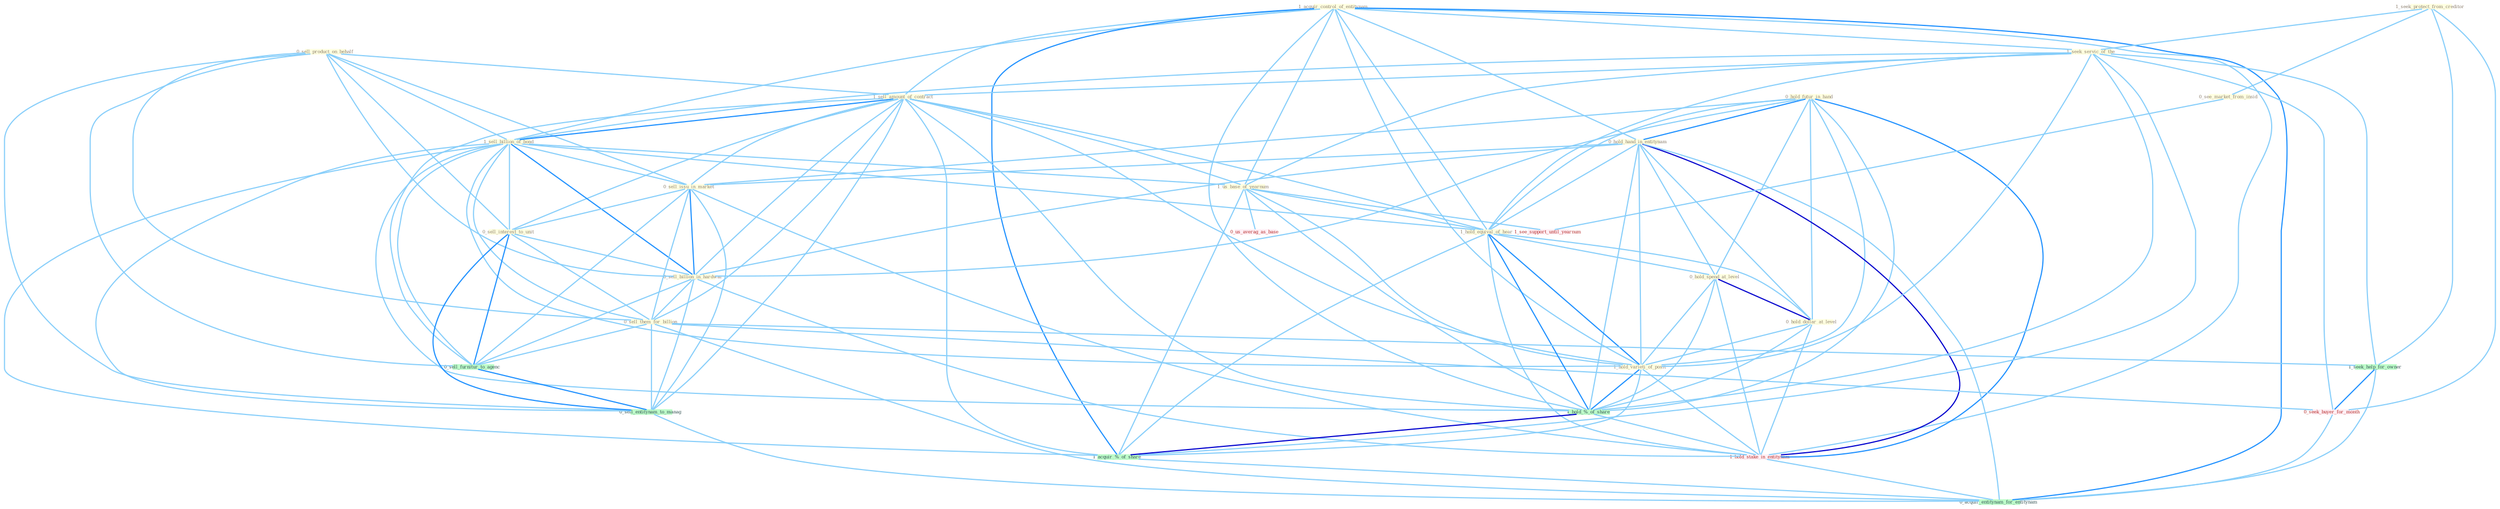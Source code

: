 Graph G{ 
    node
    [shape=polygon,style=filled,width=.5,height=.06,color="#BDFCC9",fixedsize=true,fontsize=4,
    fontcolor="#2f4f4f"];
    {node
    [color="#ffffe0", fontcolor="#8b7d6b"] "0_sell_product_on_behalf " "1_acquir_control_of_entitynam " "1_seek_protect_from_creditor " "0_hold_futur_in_hand " "0_hold_hand_in_entitynam " "1_seek_servic_of_the " "0_see_market_from_insid " "1_sell_amount_of_contract " "1_sell_billion_of_bond " "1_us_base_of_yearnum " "0_sell_issu_in_market " "1_hold_equival_of_hear " "0_sell_interest_to_unit " "0_hold_spend_at_level " "0_hold_dollar_at_level " "0_sell_billion_in_hardwar " "1_hold_varieti_of_posit " "0_sell_them_for_billion "}
{node [color="#fff0f5", fontcolor="#b22222"] "1_hold_stake_in_entitynam " "0_seek_buyer_for_month " "1_see_support_until_yearnum " "0_us_averag_as_base "}
edge [color="#B0E2FF"];

	"0_sell_product_on_behalf " -- "1_sell_amount_of_contract " [w="1", color="#87cefa" ];
	"0_sell_product_on_behalf " -- "1_sell_billion_of_bond " [w="1", color="#87cefa" ];
	"0_sell_product_on_behalf " -- "0_sell_issu_in_market " [w="1", color="#87cefa" ];
	"0_sell_product_on_behalf " -- "0_sell_interest_to_unit " [w="1", color="#87cefa" ];
	"0_sell_product_on_behalf " -- "0_sell_billion_in_hardwar " [w="1", color="#87cefa" ];
	"0_sell_product_on_behalf " -- "0_sell_them_for_billion " [w="1", color="#87cefa" ];
	"0_sell_product_on_behalf " -- "0_sell_furnitur_to_agenc " [w="1", color="#87cefa" ];
	"0_sell_product_on_behalf " -- "0_sell_entitynam_to_manag " [w="1", color="#87cefa" ];
	"1_acquir_control_of_entitynam " -- "0_hold_hand_in_entitynam " [w="1", color="#87cefa" ];
	"1_acquir_control_of_entitynam " -- "1_seek_servic_of_the " [w="1", color="#87cefa" ];
	"1_acquir_control_of_entitynam " -- "1_sell_amount_of_contract " [w="1", color="#87cefa" ];
	"1_acquir_control_of_entitynam " -- "1_sell_billion_of_bond " [w="1", color="#87cefa" ];
	"1_acquir_control_of_entitynam " -- "1_us_base_of_yearnum " [w="1", color="#87cefa" ];
	"1_acquir_control_of_entitynam " -- "1_hold_equival_of_hear " [w="1", color="#87cefa" ];
	"1_acquir_control_of_entitynam " -- "1_hold_varieti_of_posit " [w="1", color="#87cefa" ];
	"1_acquir_control_of_entitynam " -- "1_hold_%_of_share " [w="1", color="#87cefa" ];
	"1_acquir_control_of_entitynam " -- "1_hold_stake_in_entitynam " [w="1", color="#87cefa" ];
	"1_acquir_control_of_entitynam " -- "1_acquir_%_of_share " [w="2", color="#1e90ff" , len=0.8];
	"1_acquir_control_of_entitynam " -- "0_acquir_entitynam_for_entitynam " [w="2", color="#1e90ff" , len=0.8];
	"1_seek_protect_from_creditor " -- "1_seek_servic_of_the " [w="1", color="#87cefa" ];
	"1_seek_protect_from_creditor " -- "0_see_market_from_insid " [w="1", color="#87cefa" ];
	"1_seek_protect_from_creditor " -- "1_seek_help_for_owner " [w="1", color="#87cefa" ];
	"1_seek_protect_from_creditor " -- "0_seek_buyer_for_month " [w="1", color="#87cefa" ];
	"0_hold_futur_in_hand " -- "0_hold_hand_in_entitynam " [w="2", color="#1e90ff" , len=0.8];
	"0_hold_futur_in_hand " -- "0_sell_issu_in_market " [w="1", color="#87cefa" ];
	"0_hold_futur_in_hand " -- "1_hold_equival_of_hear " [w="1", color="#87cefa" ];
	"0_hold_futur_in_hand " -- "0_hold_spend_at_level " [w="1", color="#87cefa" ];
	"0_hold_futur_in_hand " -- "0_hold_dollar_at_level " [w="1", color="#87cefa" ];
	"0_hold_futur_in_hand " -- "0_sell_billion_in_hardwar " [w="1", color="#87cefa" ];
	"0_hold_futur_in_hand " -- "1_hold_varieti_of_posit " [w="1", color="#87cefa" ];
	"0_hold_futur_in_hand " -- "1_hold_%_of_share " [w="1", color="#87cefa" ];
	"0_hold_futur_in_hand " -- "1_hold_stake_in_entitynam " [w="2", color="#1e90ff" , len=0.8];
	"0_hold_hand_in_entitynam " -- "0_sell_issu_in_market " [w="1", color="#87cefa" ];
	"0_hold_hand_in_entitynam " -- "1_hold_equival_of_hear " [w="1", color="#87cefa" ];
	"0_hold_hand_in_entitynam " -- "0_hold_spend_at_level " [w="1", color="#87cefa" ];
	"0_hold_hand_in_entitynam " -- "0_hold_dollar_at_level " [w="1", color="#87cefa" ];
	"0_hold_hand_in_entitynam " -- "0_sell_billion_in_hardwar " [w="1", color="#87cefa" ];
	"0_hold_hand_in_entitynam " -- "1_hold_varieti_of_posit " [w="1", color="#87cefa" ];
	"0_hold_hand_in_entitynam " -- "1_hold_%_of_share " [w="1", color="#87cefa" ];
	"0_hold_hand_in_entitynam " -- "1_hold_stake_in_entitynam " [w="3", color="#0000cd" , len=0.6];
	"0_hold_hand_in_entitynam " -- "0_acquir_entitynam_for_entitynam " [w="1", color="#87cefa" ];
	"1_seek_servic_of_the " -- "1_sell_amount_of_contract " [w="1", color="#87cefa" ];
	"1_seek_servic_of_the " -- "1_sell_billion_of_bond " [w="1", color="#87cefa" ];
	"1_seek_servic_of_the " -- "1_us_base_of_yearnum " [w="1", color="#87cefa" ];
	"1_seek_servic_of_the " -- "1_hold_equival_of_hear " [w="1", color="#87cefa" ];
	"1_seek_servic_of_the " -- "1_hold_varieti_of_posit " [w="1", color="#87cefa" ];
	"1_seek_servic_of_the " -- "1_hold_%_of_share " [w="1", color="#87cefa" ];
	"1_seek_servic_of_the " -- "1_seek_help_for_owner " [w="1", color="#87cefa" ];
	"1_seek_servic_of_the " -- "0_seek_buyer_for_month " [w="1", color="#87cefa" ];
	"1_seek_servic_of_the " -- "1_acquir_%_of_share " [w="1", color="#87cefa" ];
	"0_see_market_from_insid " -- "1_see_support_until_yearnum " [w="1", color="#87cefa" ];
	"1_sell_amount_of_contract " -- "1_sell_billion_of_bond " [w="2", color="#1e90ff" , len=0.8];
	"1_sell_amount_of_contract " -- "1_us_base_of_yearnum " [w="1", color="#87cefa" ];
	"1_sell_amount_of_contract " -- "0_sell_issu_in_market " [w="1", color="#87cefa" ];
	"1_sell_amount_of_contract " -- "1_hold_equival_of_hear " [w="1", color="#87cefa" ];
	"1_sell_amount_of_contract " -- "0_sell_interest_to_unit " [w="1", color="#87cefa" ];
	"1_sell_amount_of_contract " -- "0_sell_billion_in_hardwar " [w="1", color="#87cefa" ];
	"1_sell_amount_of_contract " -- "1_hold_varieti_of_posit " [w="1", color="#87cefa" ];
	"1_sell_amount_of_contract " -- "0_sell_them_for_billion " [w="1", color="#87cefa" ];
	"1_sell_amount_of_contract " -- "1_hold_%_of_share " [w="1", color="#87cefa" ];
	"1_sell_amount_of_contract " -- "1_acquir_%_of_share " [w="1", color="#87cefa" ];
	"1_sell_amount_of_contract " -- "0_sell_furnitur_to_agenc " [w="1", color="#87cefa" ];
	"1_sell_amount_of_contract " -- "0_sell_entitynam_to_manag " [w="1", color="#87cefa" ];
	"1_sell_billion_of_bond " -- "1_us_base_of_yearnum " [w="1", color="#87cefa" ];
	"1_sell_billion_of_bond " -- "0_sell_issu_in_market " [w="1", color="#87cefa" ];
	"1_sell_billion_of_bond " -- "1_hold_equival_of_hear " [w="1", color="#87cefa" ];
	"1_sell_billion_of_bond " -- "0_sell_interest_to_unit " [w="1", color="#87cefa" ];
	"1_sell_billion_of_bond " -- "0_sell_billion_in_hardwar " [w="2", color="#1e90ff" , len=0.8];
	"1_sell_billion_of_bond " -- "1_hold_varieti_of_posit " [w="1", color="#87cefa" ];
	"1_sell_billion_of_bond " -- "0_sell_them_for_billion " [w="1", color="#87cefa" ];
	"1_sell_billion_of_bond " -- "1_hold_%_of_share " [w="1", color="#87cefa" ];
	"1_sell_billion_of_bond " -- "1_acquir_%_of_share " [w="1", color="#87cefa" ];
	"1_sell_billion_of_bond " -- "0_sell_furnitur_to_agenc " [w="1", color="#87cefa" ];
	"1_sell_billion_of_bond " -- "0_sell_entitynam_to_manag " [w="1", color="#87cefa" ];
	"1_us_base_of_yearnum " -- "1_hold_equival_of_hear " [w="1", color="#87cefa" ];
	"1_us_base_of_yearnum " -- "1_hold_varieti_of_posit " [w="1", color="#87cefa" ];
	"1_us_base_of_yearnum " -- "1_hold_%_of_share " [w="1", color="#87cefa" ];
	"1_us_base_of_yearnum " -- "1_acquir_%_of_share " [w="1", color="#87cefa" ];
	"1_us_base_of_yearnum " -- "1_see_support_until_yearnum " [w="1", color="#87cefa" ];
	"1_us_base_of_yearnum " -- "0_us_averag_as_base " [w="1", color="#87cefa" ];
	"0_sell_issu_in_market " -- "0_sell_interest_to_unit " [w="1", color="#87cefa" ];
	"0_sell_issu_in_market " -- "0_sell_billion_in_hardwar " [w="2", color="#1e90ff" , len=0.8];
	"0_sell_issu_in_market " -- "0_sell_them_for_billion " [w="1", color="#87cefa" ];
	"0_sell_issu_in_market " -- "1_hold_stake_in_entitynam " [w="1", color="#87cefa" ];
	"0_sell_issu_in_market " -- "0_sell_furnitur_to_agenc " [w="1", color="#87cefa" ];
	"0_sell_issu_in_market " -- "0_sell_entitynam_to_manag " [w="1", color="#87cefa" ];
	"1_hold_equival_of_hear " -- "0_hold_spend_at_level " [w="1", color="#87cefa" ];
	"1_hold_equival_of_hear " -- "0_hold_dollar_at_level " [w="1", color="#87cefa" ];
	"1_hold_equival_of_hear " -- "1_hold_varieti_of_posit " [w="2", color="#1e90ff" , len=0.8];
	"1_hold_equival_of_hear " -- "1_hold_%_of_share " [w="2", color="#1e90ff" , len=0.8];
	"1_hold_equival_of_hear " -- "1_hold_stake_in_entitynam " [w="1", color="#87cefa" ];
	"1_hold_equival_of_hear " -- "1_acquir_%_of_share " [w="1", color="#87cefa" ];
	"0_sell_interest_to_unit " -- "0_sell_billion_in_hardwar " [w="1", color="#87cefa" ];
	"0_sell_interest_to_unit " -- "0_sell_them_for_billion " [w="1", color="#87cefa" ];
	"0_sell_interest_to_unit " -- "0_sell_furnitur_to_agenc " [w="2", color="#1e90ff" , len=0.8];
	"0_sell_interest_to_unit " -- "0_sell_entitynam_to_manag " [w="2", color="#1e90ff" , len=0.8];
	"0_hold_spend_at_level " -- "0_hold_dollar_at_level " [w="3", color="#0000cd" , len=0.6];
	"0_hold_spend_at_level " -- "1_hold_varieti_of_posit " [w="1", color="#87cefa" ];
	"0_hold_spend_at_level " -- "1_hold_%_of_share " [w="1", color="#87cefa" ];
	"0_hold_spend_at_level " -- "1_hold_stake_in_entitynam " [w="1", color="#87cefa" ];
	"0_hold_dollar_at_level " -- "1_hold_varieti_of_posit " [w="1", color="#87cefa" ];
	"0_hold_dollar_at_level " -- "1_hold_%_of_share " [w="1", color="#87cefa" ];
	"0_hold_dollar_at_level " -- "1_hold_stake_in_entitynam " [w="1", color="#87cefa" ];
	"0_sell_billion_in_hardwar " -- "0_sell_them_for_billion " [w="1", color="#87cefa" ];
	"0_sell_billion_in_hardwar " -- "1_hold_stake_in_entitynam " [w="1", color="#87cefa" ];
	"0_sell_billion_in_hardwar " -- "0_sell_furnitur_to_agenc " [w="1", color="#87cefa" ];
	"0_sell_billion_in_hardwar " -- "0_sell_entitynam_to_manag " [w="1", color="#87cefa" ];
	"1_hold_varieti_of_posit " -- "1_hold_%_of_share " [w="2", color="#1e90ff" , len=0.8];
	"1_hold_varieti_of_posit " -- "1_hold_stake_in_entitynam " [w="1", color="#87cefa" ];
	"1_hold_varieti_of_posit " -- "1_acquir_%_of_share " [w="1", color="#87cefa" ];
	"0_sell_them_for_billion " -- "1_seek_help_for_owner " [w="1", color="#87cefa" ];
	"0_sell_them_for_billion " -- "0_seek_buyer_for_month " [w="1", color="#87cefa" ];
	"0_sell_them_for_billion " -- "0_sell_furnitur_to_agenc " [w="1", color="#87cefa" ];
	"0_sell_them_for_billion " -- "0_sell_entitynam_to_manag " [w="1", color="#87cefa" ];
	"0_sell_them_for_billion " -- "0_acquir_entitynam_for_entitynam " [w="1", color="#87cefa" ];
	"1_hold_%_of_share " -- "1_hold_stake_in_entitynam " [w="1", color="#87cefa" ];
	"1_hold_%_of_share " -- "1_acquir_%_of_share " [w="3", color="#0000cd" , len=0.6];
	"1_hold_stake_in_entitynam " -- "0_acquir_entitynam_for_entitynam " [w="1", color="#87cefa" ];
	"1_seek_help_for_owner " -- "0_seek_buyer_for_month " [w="2", color="#1e90ff" , len=0.8];
	"1_seek_help_for_owner " -- "0_acquir_entitynam_for_entitynam " [w="1", color="#87cefa" ];
	"0_seek_buyer_for_month " -- "0_acquir_entitynam_for_entitynam " [w="1", color="#87cefa" ];
	"1_acquir_%_of_share " -- "0_acquir_entitynam_for_entitynam " [w="1", color="#87cefa" ];
	"0_sell_furnitur_to_agenc " -- "0_sell_entitynam_to_manag " [w="2", color="#1e90ff" , len=0.8];
	"0_sell_entitynam_to_manag " -- "0_acquir_entitynam_for_entitynam " [w="1", color="#87cefa" ];
}
